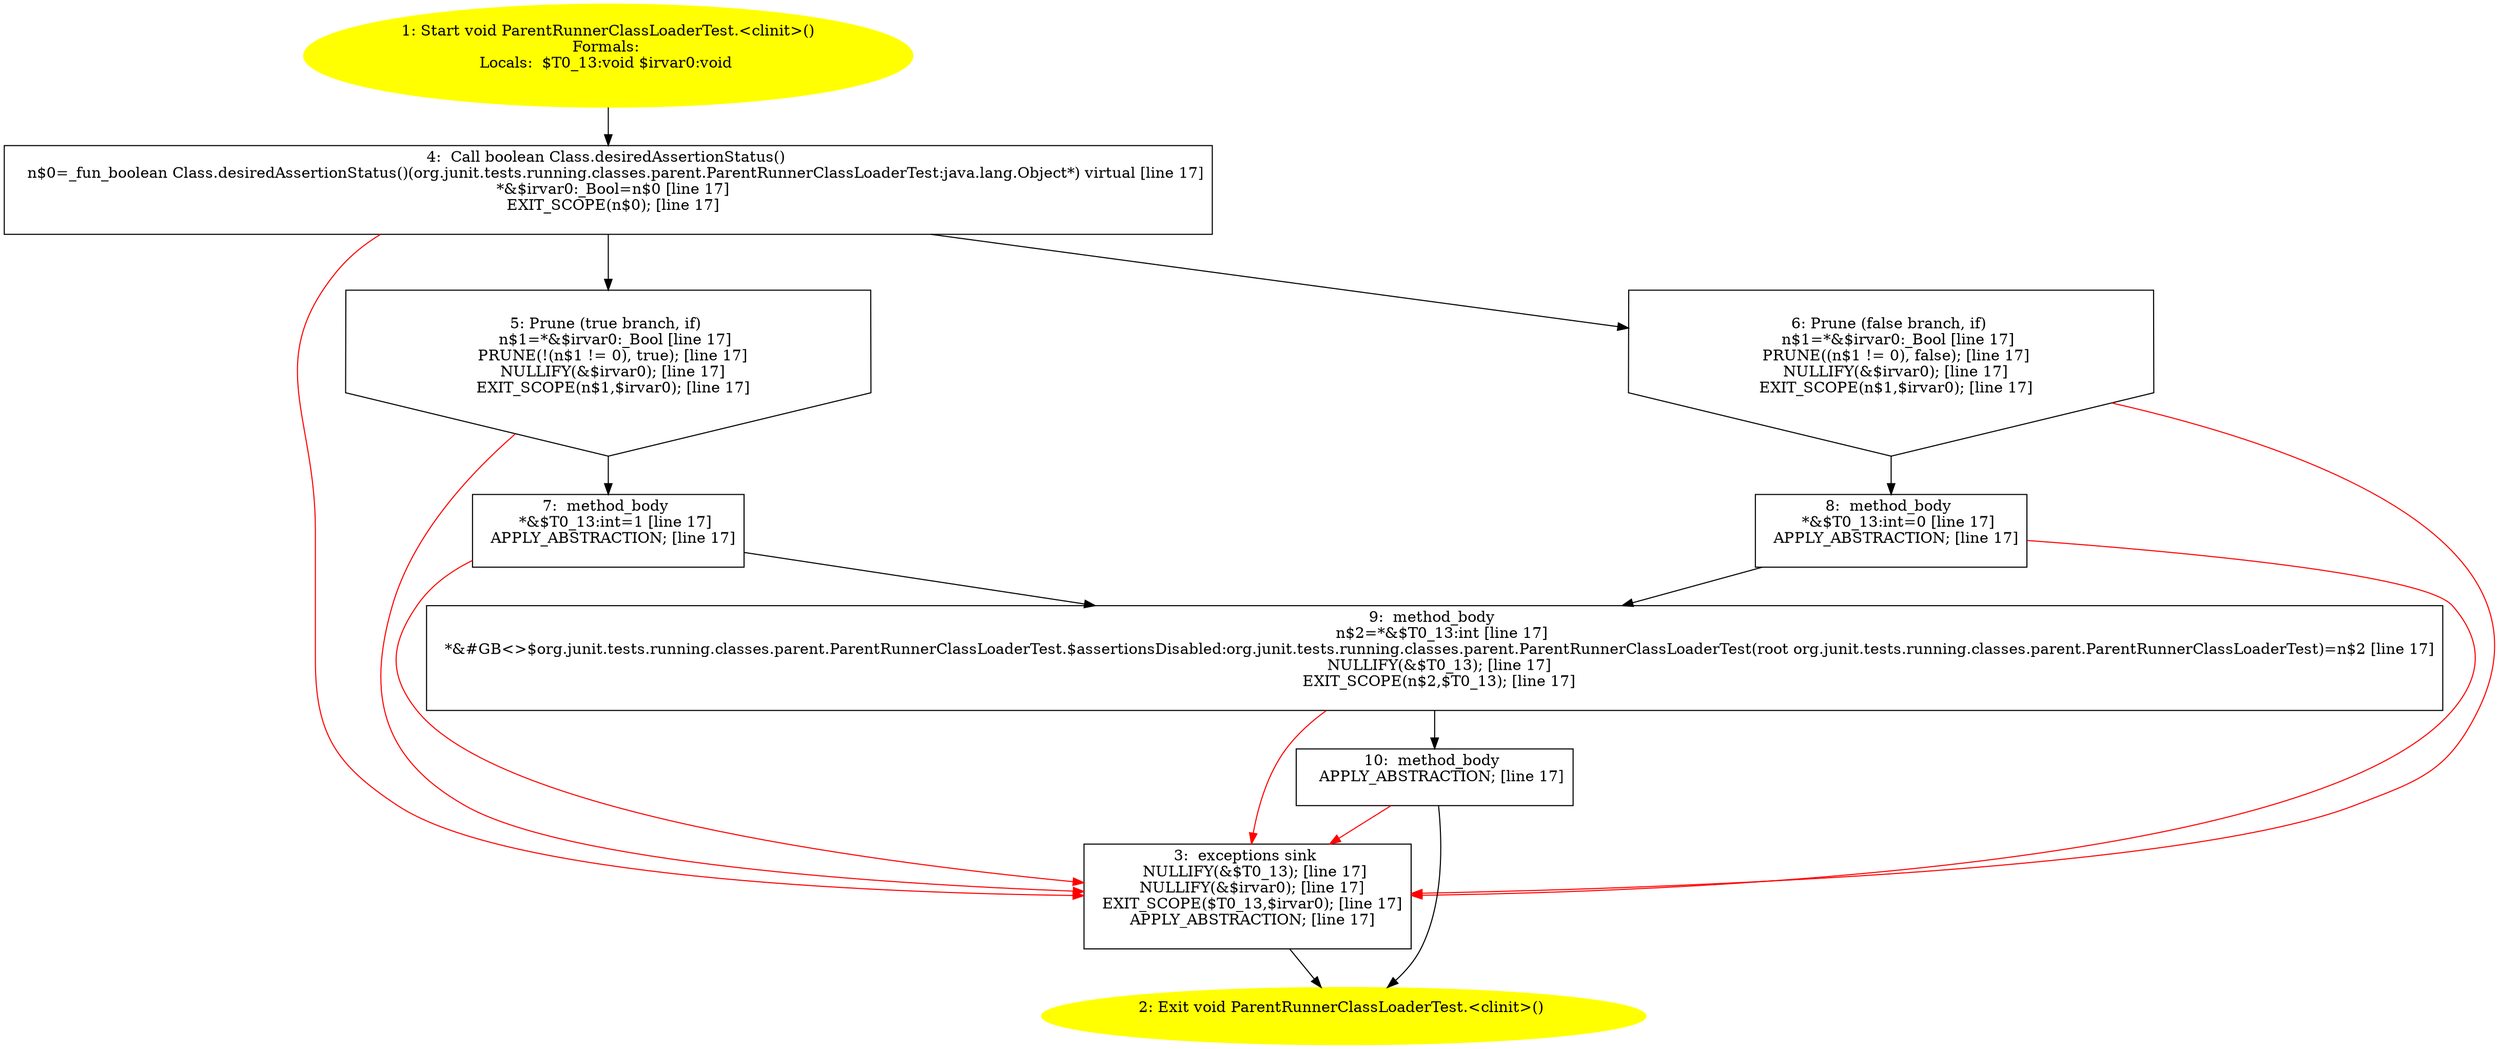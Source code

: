 /* @generated */
digraph cfg {
"org.junit.tests.running.classes.parent.ParentRunnerClassLoaderTest.<clinit>():void.3e01456bd6faa7cc58c49c52cd7184a7_1" [label="1: Start void ParentRunnerClassLoaderTest.<clinit>()\nFormals: \nLocals:  $T0_13:void $irvar0:void \n  " color=yellow style=filled]
	

	 "org.junit.tests.running.classes.parent.ParentRunnerClassLoaderTest.<clinit>():void.3e01456bd6faa7cc58c49c52cd7184a7_1" -> "org.junit.tests.running.classes.parent.ParentRunnerClassLoaderTest.<clinit>():void.3e01456bd6faa7cc58c49c52cd7184a7_4" ;
"org.junit.tests.running.classes.parent.ParentRunnerClassLoaderTest.<clinit>():void.3e01456bd6faa7cc58c49c52cd7184a7_2" [label="2: Exit void ParentRunnerClassLoaderTest.<clinit>() \n  " color=yellow style=filled]
	

"org.junit.tests.running.classes.parent.ParentRunnerClassLoaderTest.<clinit>():void.3e01456bd6faa7cc58c49c52cd7184a7_3" [label="3:  exceptions sink \n   NULLIFY(&$T0_13); [line 17]\n  NULLIFY(&$irvar0); [line 17]\n  EXIT_SCOPE($T0_13,$irvar0); [line 17]\n  APPLY_ABSTRACTION; [line 17]\n " shape="box"]
	

	 "org.junit.tests.running.classes.parent.ParentRunnerClassLoaderTest.<clinit>():void.3e01456bd6faa7cc58c49c52cd7184a7_3" -> "org.junit.tests.running.classes.parent.ParentRunnerClassLoaderTest.<clinit>():void.3e01456bd6faa7cc58c49c52cd7184a7_2" ;
"org.junit.tests.running.classes.parent.ParentRunnerClassLoaderTest.<clinit>():void.3e01456bd6faa7cc58c49c52cd7184a7_4" [label="4:  Call boolean Class.desiredAssertionStatus() \n   n$0=_fun_boolean Class.desiredAssertionStatus()(org.junit.tests.running.classes.parent.ParentRunnerClassLoaderTest:java.lang.Object*) virtual [line 17]\n  *&$irvar0:_Bool=n$0 [line 17]\n  EXIT_SCOPE(n$0); [line 17]\n " shape="box"]
	

	 "org.junit.tests.running.classes.parent.ParentRunnerClassLoaderTest.<clinit>():void.3e01456bd6faa7cc58c49c52cd7184a7_4" -> "org.junit.tests.running.classes.parent.ParentRunnerClassLoaderTest.<clinit>():void.3e01456bd6faa7cc58c49c52cd7184a7_5" ;
	 "org.junit.tests.running.classes.parent.ParentRunnerClassLoaderTest.<clinit>():void.3e01456bd6faa7cc58c49c52cd7184a7_4" -> "org.junit.tests.running.classes.parent.ParentRunnerClassLoaderTest.<clinit>():void.3e01456bd6faa7cc58c49c52cd7184a7_6" ;
	 "org.junit.tests.running.classes.parent.ParentRunnerClassLoaderTest.<clinit>():void.3e01456bd6faa7cc58c49c52cd7184a7_4" -> "org.junit.tests.running.classes.parent.ParentRunnerClassLoaderTest.<clinit>():void.3e01456bd6faa7cc58c49c52cd7184a7_3" [color="red" ];
"org.junit.tests.running.classes.parent.ParentRunnerClassLoaderTest.<clinit>():void.3e01456bd6faa7cc58c49c52cd7184a7_5" [label="5: Prune (true branch, if) \n   n$1=*&$irvar0:_Bool [line 17]\n  PRUNE(!(n$1 != 0), true); [line 17]\n  NULLIFY(&$irvar0); [line 17]\n  EXIT_SCOPE(n$1,$irvar0); [line 17]\n " shape="invhouse"]
	

	 "org.junit.tests.running.classes.parent.ParentRunnerClassLoaderTest.<clinit>():void.3e01456bd6faa7cc58c49c52cd7184a7_5" -> "org.junit.tests.running.classes.parent.ParentRunnerClassLoaderTest.<clinit>():void.3e01456bd6faa7cc58c49c52cd7184a7_7" ;
	 "org.junit.tests.running.classes.parent.ParentRunnerClassLoaderTest.<clinit>():void.3e01456bd6faa7cc58c49c52cd7184a7_5" -> "org.junit.tests.running.classes.parent.ParentRunnerClassLoaderTest.<clinit>():void.3e01456bd6faa7cc58c49c52cd7184a7_3" [color="red" ];
"org.junit.tests.running.classes.parent.ParentRunnerClassLoaderTest.<clinit>():void.3e01456bd6faa7cc58c49c52cd7184a7_6" [label="6: Prune (false branch, if) \n   n$1=*&$irvar0:_Bool [line 17]\n  PRUNE((n$1 != 0), false); [line 17]\n  NULLIFY(&$irvar0); [line 17]\n  EXIT_SCOPE(n$1,$irvar0); [line 17]\n " shape="invhouse"]
	

	 "org.junit.tests.running.classes.parent.ParentRunnerClassLoaderTest.<clinit>():void.3e01456bd6faa7cc58c49c52cd7184a7_6" -> "org.junit.tests.running.classes.parent.ParentRunnerClassLoaderTest.<clinit>():void.3e01456bd6faa7cc58c49c52cd7184a7_8" ;
	 "org.junit.tests.running.classes.parent.ParentRunnerClassLoaderTest.<clinit>():void.3e01456bd6faa7cc58c49c52cd7184a7_6" -> "org.junit.tests.running.classes.parent.ParentRunnerClassLoaderTest.<clinit>():void.3e01456bd6faa7cc58c49c52cd7184a7_3" [color="red" ];
"org.junit.tests.running.classes.parent.ParentRunnerClassLoaderTest.<clinit>():void.3e01456bd6faa7cc58c49c52cd7184a7_7" [label="7:  method_body \n   *&$T0_13:int=1 [line 17]\n  APPLY_ABSTRACTION; [line 17]\n " shape="box"]
	

	 "org.junit.tests.running.classes.parent.ParentRunnerClassLoaderTest.<clinit>():void.3e01456bd6faa7cc58c49c52cd7184a7_7" -> "org.junit.tests.running.classes.parent.ParentRunnerClassLoaderTest.<clinit>():void.3e01456bd6faa7cc58c49c52cd7184a7_9" ;
	 "org.junit.tests.running.classes.parent.ParentRunnerClassLoaderTest.<clinit>():void.3e01456bd6faa7cc58c49c52cd7184a7_7" -> "org.junit.tests.running.classes.parent.ParentRunnerClassLoaderTest.<clinit>():void.3e01456bd6faa7cc58c49c52cd7184a7_3" [color="red" ];
"org.junit.tests.running.classes.parent.ParentRunnerClassLoaderTest.<clinit>():void.3e01456bd6faa7cc58c49c52cd7184a7_8" [label="8:  method_body \n   *&$T0_13:int=0 [line 17]\n  APPLY_ABSTRACTION; [line 17]\n " shape="box"]
	

	 "org.junit.tests.running.classes.parent.ParentRunnerClassLoaderTest.<clinit>():void.3e01456bd6faa7cc58c49c52cd7184a7_8" -> "org.junit.tests.running.classes.parent.ParentRunnerClassLoaderTest.<clinit>():void.3e01456bd6faa7cc58c49c52cd7184a7_9" ;
	 "org.junit.tests.running.classes.parent.ParentRunnerClassLoaderTest.<clinit>():void.3e01456bd6faa7cc58c49c52cd7184a7_8" -> "org.junit.tests.running.classes.parent.ParentRunnerClassLoaderTest.<clinit>():void.3e01456bd6faa7cc58c49c52cd7184a7_3" [color="red" ];
"org.junit.tests.running.classes.parent.ParentRunnerClassLoaderTest.<clinit>():void.3e01456bd6faa7cc58c49c52cd7184a7_9" [label="9:  method_body \n   n$2=*&$T0_13:int [line 17]\n  *&#GB<>$org.junit.tests.running.classes.parent.ParentRunnerClassLoaderTest.$assertionsDisabled:org.junit.tests.running.classes.parent.ParentRunnerClassLoaderTest(root org.junit.tests.running.classes.parent.ParentRunnerClassLoaderTest)=n$2 [line 17]\n  NULLIFY(&$T0_13); [line 17]\n  EXIT_SCOPE(n$2,$T0_13); [line 17]\n " shape="box"]
	

	 "org.junit.tests.running.classes.parent.ParentRunnerClassLoaderTest.<clinit>():void.3e01456bd6faa7cc58c49c52cd7184a7_9" -> "org.junit.tests.running.classes.parent.ParentRunnerClassLoaderTest.<clinit>():void.3e01456bd6faa7cc58c49c52cd7184a7_10" ;
	 "org.junit.tests.running.classes.parent.ParentRunnerClassLoaderTest.<clinit>():void.3e01456bd6faa7cc58c49c52cd7184a7_9" -> "org.junit.tests.running.classes.parent.ParentRunnerClassLoaderTest.<clinit>():void.3e01456bd6faa7cc58c49c52cd7184a7_3" [color="red" ];
"org.junit.tests.running.classes.parent.ParentRunnerClassLoaderTest.<clinit>():void.3e01456bd6faa7cc58c49c52cd7184a7_10" [label="10:  method_body \n   APPLY_ABSTRACTION; [line 17]\n " shape="box"]
	

	 "org.junit.tests.running.classes.parent.ParentRunnerClassLoaderTest.<clinit>():void.3e01456bd6faa7cc58c49c52cd7184a7_10" -> "org.junit.tests.running.classes.parent.ParentRunnerClassLoaderTest.<clinit>():void.3e01456bd6faa7cc58c49c52cd7184a7_2" ;
	 "org.junit.tests.running.classes.parent.ParentRunnerClassLoaderTest.<clinit>():void.3e01456bd6faa7cc58c49c52cd7184a7_10" -> "org.junit.tests.running.classes.parent.ParentRunnerClassLoaderTest.<clinit>():void.3e01456bd6faa7cc58c49c52cd7184a7_3" [color="red" ];
}
